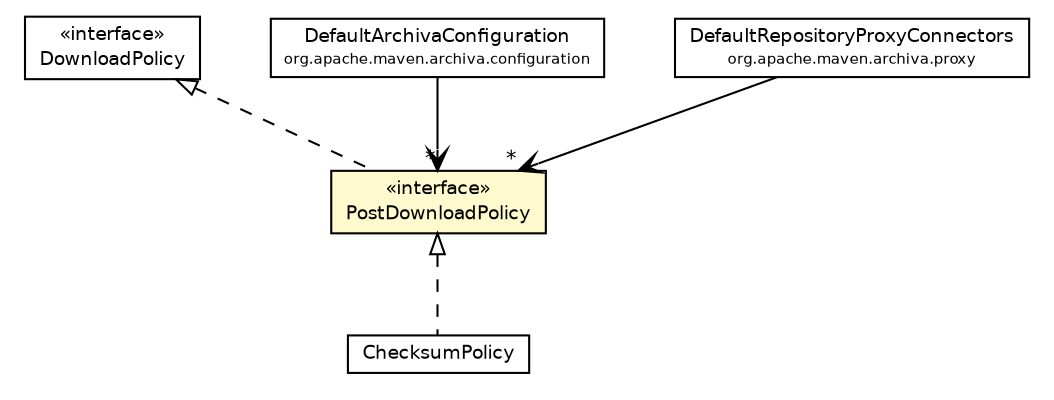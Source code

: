 #!/usr/local/bin/dot
#
# Class diagram 
# Generated by UmlGraph version 4.6 (http://www.spinellis.gr/sw/umlgraph)
#

digraph G {
	edge [fontname="Helvetica",fontsize=10,labelfontname="Helvetica",labelfontsize=10];
	node [fontname="Helvetica",fontsize=10,shape=plaintext];
	// org.apache.maven.archiva.policies.PostDownloadPolicy
	c32168 [label=<<table border="0" cellborder="1" cellspacing="0" cellpadding="2" port="p" bgcolor="lemonChiffon" href="./PostDownloadPolicy.html">
		<tr><td><table border="0" cellspacing="0" cellpadding="1">
			<tr><td> &laquo;interface&raquo; </td></tr>
			<tr><td> PostDownloadPolicy </td></tr>
		</table></td></tr>
		</table>>, fontname="Helvetica", fontcolor="black", fontsize=9.0];
	// org.apache.maven.archiva.policies.DownloadPolicy
	c32172 [label=<<table border="0" cellborder="1" cellspacing="0" cellpadding="2" port="p" href="./DownloadPolicy.html">
		<tr><td><table border="0" cellspacing="0" cellpadding="1">
			<tr><td> &laquo;interface&raquo; </td></tr>
			<tr><td> DownloadPolicy </td></tr>
		</table></td></tr>
		</table>>, fontname="Helvetica", fontcolor="black", fontsize=9.0];
	// org.apache.maven.archiva.policies.ChecksumPolicy
	c32174 [label=<<table border="0" cellborder="1" cellspacing="0" cellpadding="2" port="p" href="./ChecksumPolicy.html">
		<tr><td><table border="0" cellspacing="0" cellpadding="1">
			<tr><td> ChecksumPolicy </td></tr>
		</table></td></tr>
		</table>>, fontname="Helvetica", fontcolor="black", fontsize=9.0];
	// org.apache.maven.archiva.configuration.DefaultArchivaConfiguration
	c32183 [label=<<table border="0" cellborder="1" cellspacing="0" cellpadding="2" port="p" href="../configuration/DefaultArchivaConfiguration.html">
		<tr><td><table border="0" cellspacing="0" cellpadding="1">
			<tr><td> DefaultArchivaConfiguration </td></tr>
			<tr><td><font point-size="7.0"> org.apache.maven.archiva.configuration </font></td></tr>
		</table></td></tr>
		</table>>, fontname="Helvetica", fontcolor="black", fontsize=9.0];
	// org.apache.maven.archiva.proxy.DefaultRepositoryProxyConnectors
	c32465 [label=<<table border="0" cellborder="1" cellspacing="0" cellpadding="2" port="p" href="../proxy/DefaultRepositoryProxyConnectors.html">
		<tr><td><table border="0" cellspacing="0" cellpadding="1">
			<tr><td> DefaultRepositoryProxyConnectors </td></tr>
			<tr><td><font point-size="7.0"> org.apache.maven.archiva.proxy </font></td></tr>
		</table></td></tr>
		</table>>, fontname="Helvetica", fontcolor="black", fontsize=9.0];
	//org.apache.maven.archiva.policies.PostDownloadPolicy implements org.apache.maven.archiva.policies.DownloadPolicy
	c32172:p -> c32168:p [dir=back,arrowtail=empty,style=dashed];
	//org.apache.maven.archiva.policies.ChecksumPolicy implements org.apache.maven.archiva.policies.PostDownloadPolicy
	c32168:p -> c32174:p [dir=back,arrowtail=empty,style=dashed];
	// org.apache.maven.archiva.configuration.DefaultArchivaConfiguration NAVASSOC org.apache.maven.archiva.policies.PostDownloadPolicy
	c32183:p -> c32168:p [taillabel="", label="", headlabel="*", fontname="Helvetica", fontcolor="black", fontsize=10.0, color="black", arrowhead=open];
	// org.apache.maven.archiva.proxy.DefaultRepositoryProxyConnectors NAVASSOC org.apache.maven.archiva.policies.PostDownloadPolicy
	c32465:p -> c32168:p [taillabel="", label="", headlabel="*", fontname="Helvetica", fontcolor="black", fontsize=10.0, color="black", arrowhead=open];
}

